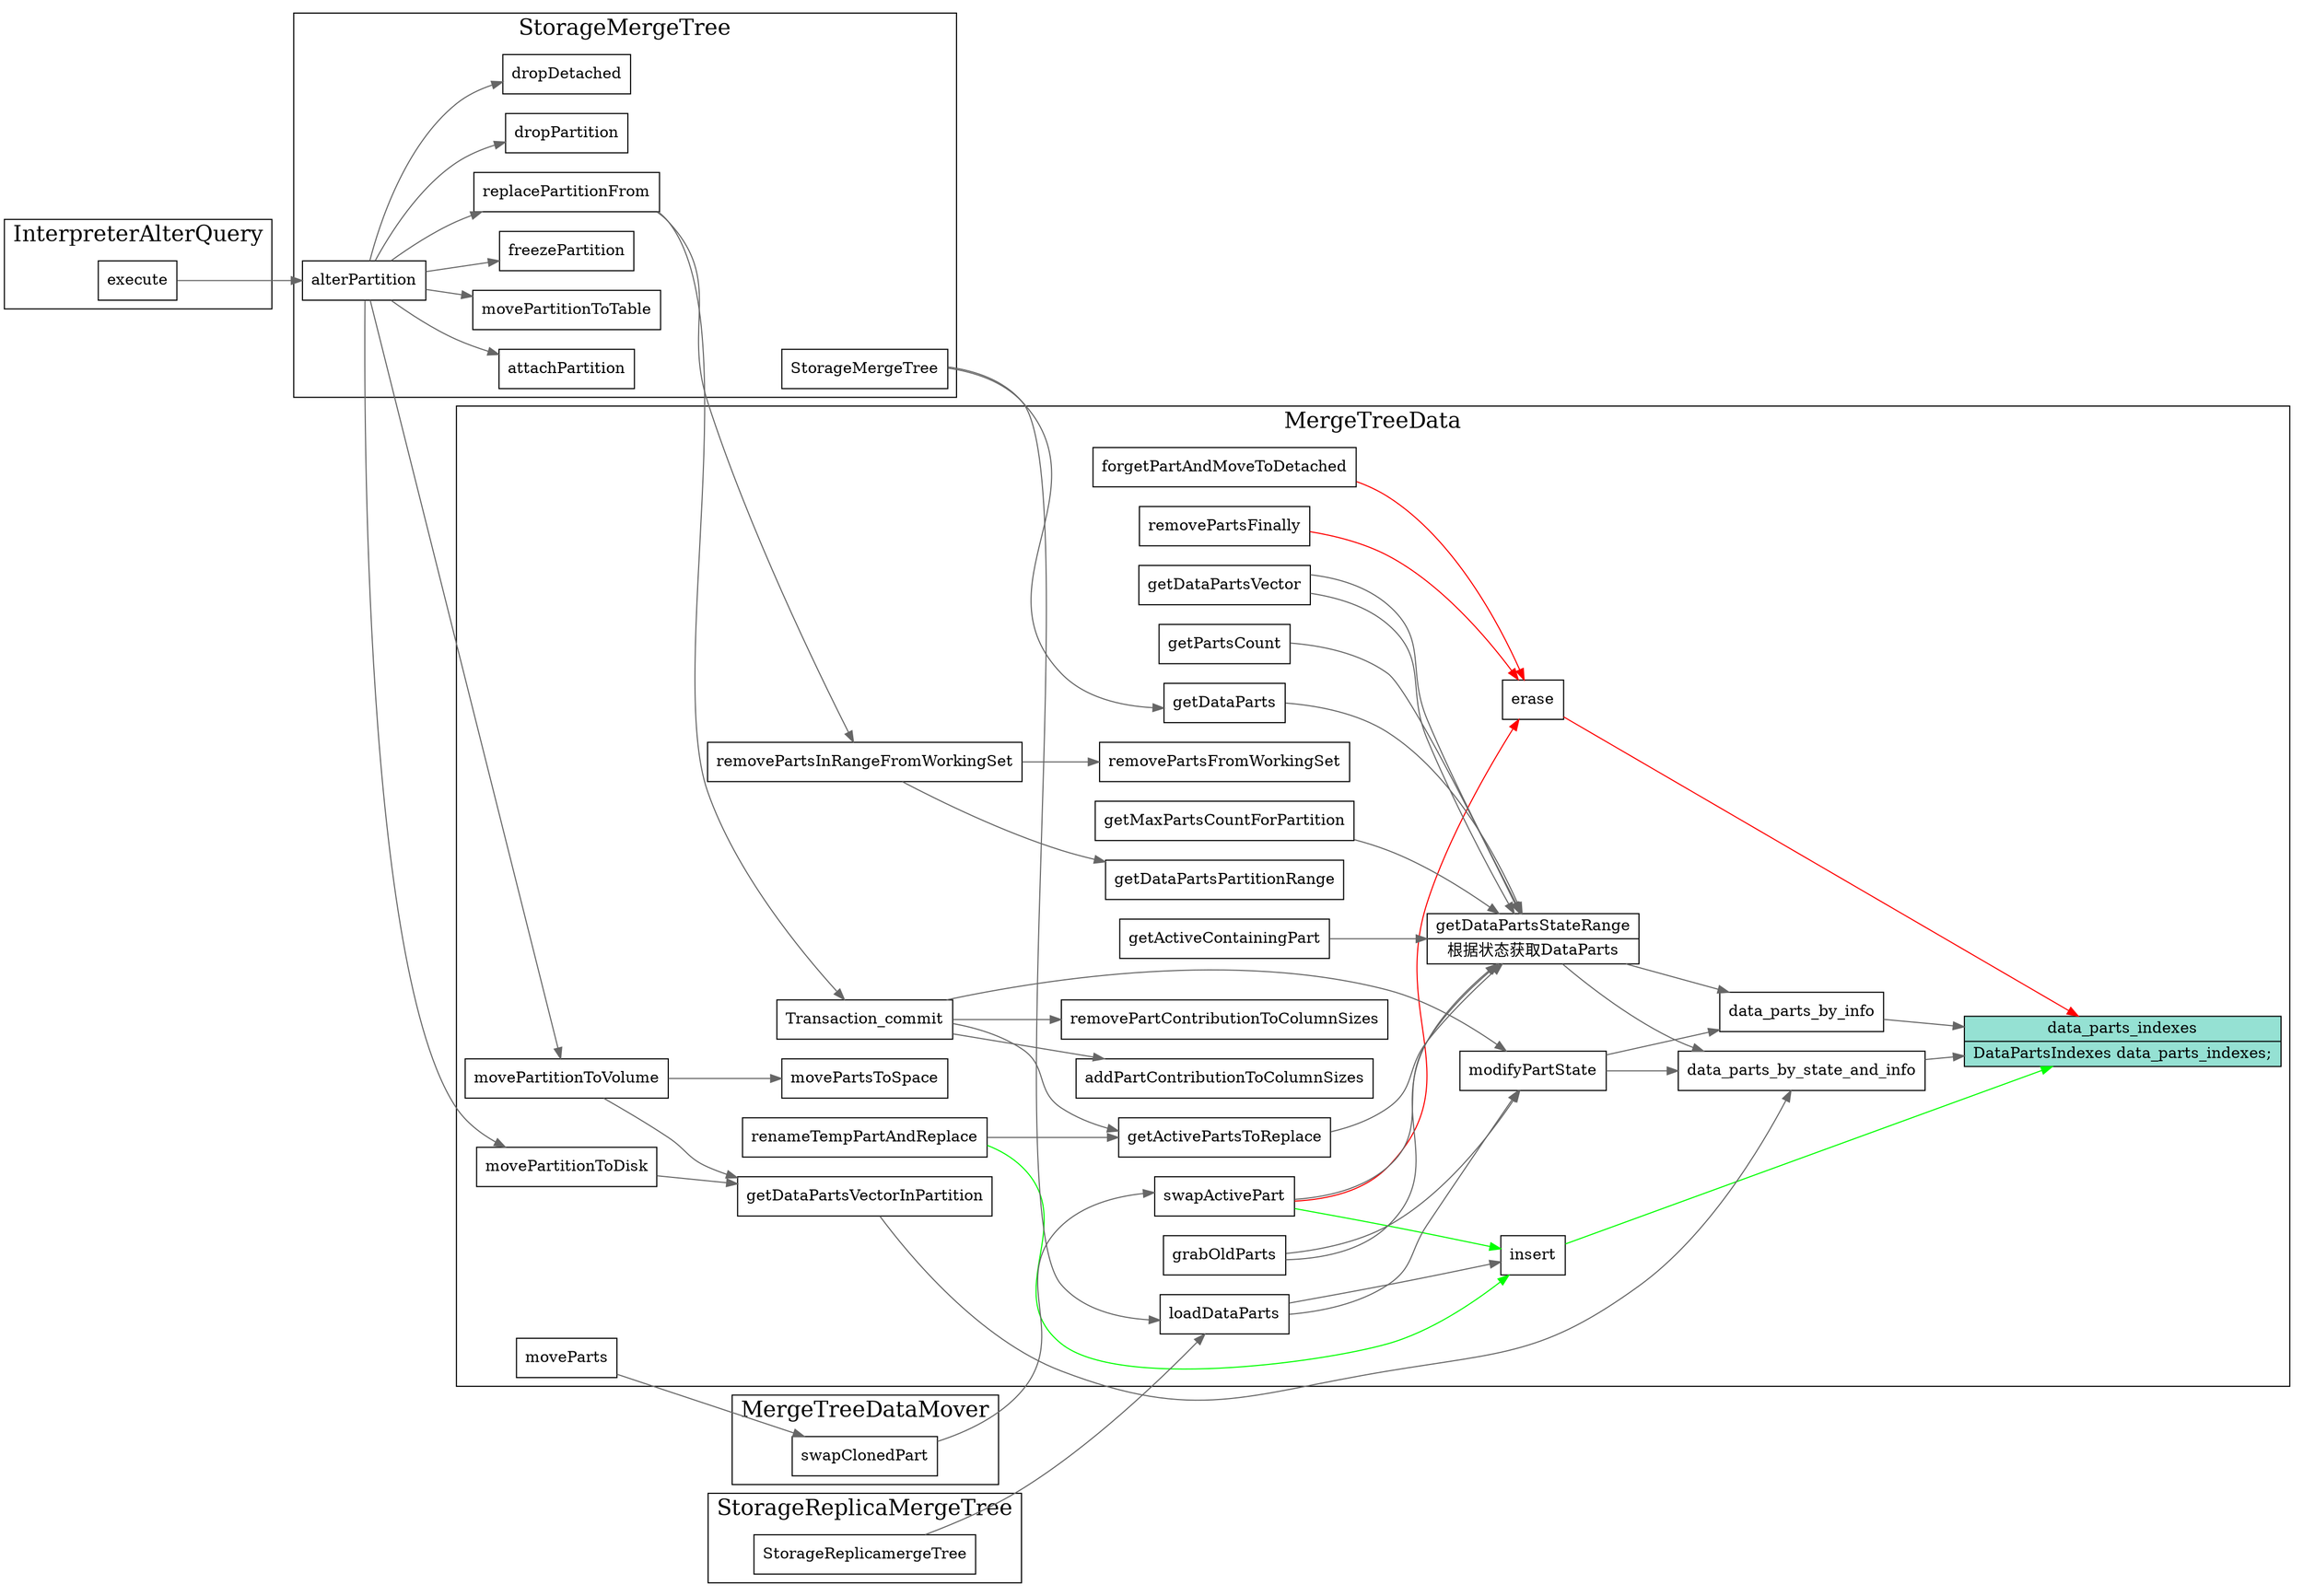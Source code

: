digraph merge_tree_data_index {
  node[shape=box];
  edge[color=gray40];
  newrank=true;
  rankdir=LR;
  labelloc=t
  subgraph cluster_MergeTreeData {
    graph[label="MergeTreeData";fontsize=20;];
    node[shape="record"; fillcolor="#95e1d3" style=filled;];
    data_parts_indexes[
      shape="record";
      label="{{
        data_parts_indexes|
          DataPartsIndexes data_parts_indexes;\l
      }}";
    ];
    node[shape=box;style=stroke;];
    data_parts_indexes_insert[
      shape="record";
      label="{{
        insert 
      }}";
    ];
    data_parts_erase[
      shape="record";
      label="{{
        erase
      }}";
    ];

    {
      renameTempPartAndReplace
      swapActivePart
    } -> data_parts_indexes_insert -> data_parts_indexes[color=green];

    loadDataParts -> {
      modifyPartState;
      data_parts_indexes_insert;
    }

    {
      forgetPartAndMoveToDetached
      swapActivePart
      removePartsFinally
    }-> data_parts_erase -> data_parts_indexes[color=red];
    moveParts;

    getDataPartsVector -> getDataPartsStateRange;
    getDataPartsStateRange[
      shape="record";
      label="{{
        getDataPartsStateRange|
        根据状态获取DataParts
      }}";
    ];
    getDataParts -> getDataPartsStateRange -> {
      data_parts_by_state_and_info;
      data_parts_by_info;
    } -> data_parts_indexes;

    modifyPartState -> {
      data_parts_by_info;
      data_parts_by_state_and_info;
    }
    {
      getActivePartsToReplace 
      getPartsCount
      getMaxPartsCountForPartition
      getActiveContainingPart
      swapActivePart;
      getDataPartsVector;
    }-> getDataPartsStateRange;

    grabOldParts -> {
      modifyPartState;
      getDataPartsStateRange;
    }

    renameTempPartAndReplace -> getActivePartsToReplace;

    Transaction_commit -> {
      getActivePartsToReplace;
      modifyPartState;
      removePartContributionToColumnSizes;
      addPartContributionToColumnSizes;
    }
    removePartsInRangeFromWorkingSet -> {
      getDataPartsPartitionRange;
      removePartsFromWorkingSet;
    }
    movePartitionToDisk -> {
      getDataPartsVectorInPartition
    };
    movePartitionToVolume -> {
      getDataPartsVectorInPartition;
      movePartsToSpace;
    };
    getDataPartsVectorInPartition -> data_parts_by_state_and_info;
  }

  moveParts -> swapClonedPart;

  subgraph cluster_MergeTreeDataMover {
    graph[label="MergeTreeDataMover";fontsize=20;];
    swapClonedPart -> swapActivePart;
  }

  subgraph cluster_StorageMergeTree {
    graph[label="StorageMergeTree";fontsize=20;];
    StorageMergeTree -> {
      loadDataParts;
      getDataParts;
    }
    alterPartition -> {
      replacePartitionFrom;
      dropPartition;
      dropDetached;
      attachPartition;
      movePartitionToDisk;
      movePartitionToVolume;
      movePartitionToTable
      freezePartition;
    }
    replacePartitionFrom -> {
      Transaction_commit;
      removePartsInRangeFromWorkingSet;
    }
  }
  subgraph cluster_StorageReplicaMergeTree {
    graph[label="StorageReplicaMergeTree";fontsize=20;];
    StorageReplicamergeTree -> loadDataParts;
  }

  subgraph cluster_InterpreterAlterQuery {
    graph[label="InterpreterAlterQuery";fontsize=20;];
    execute -> alterPartition;
  }

}
